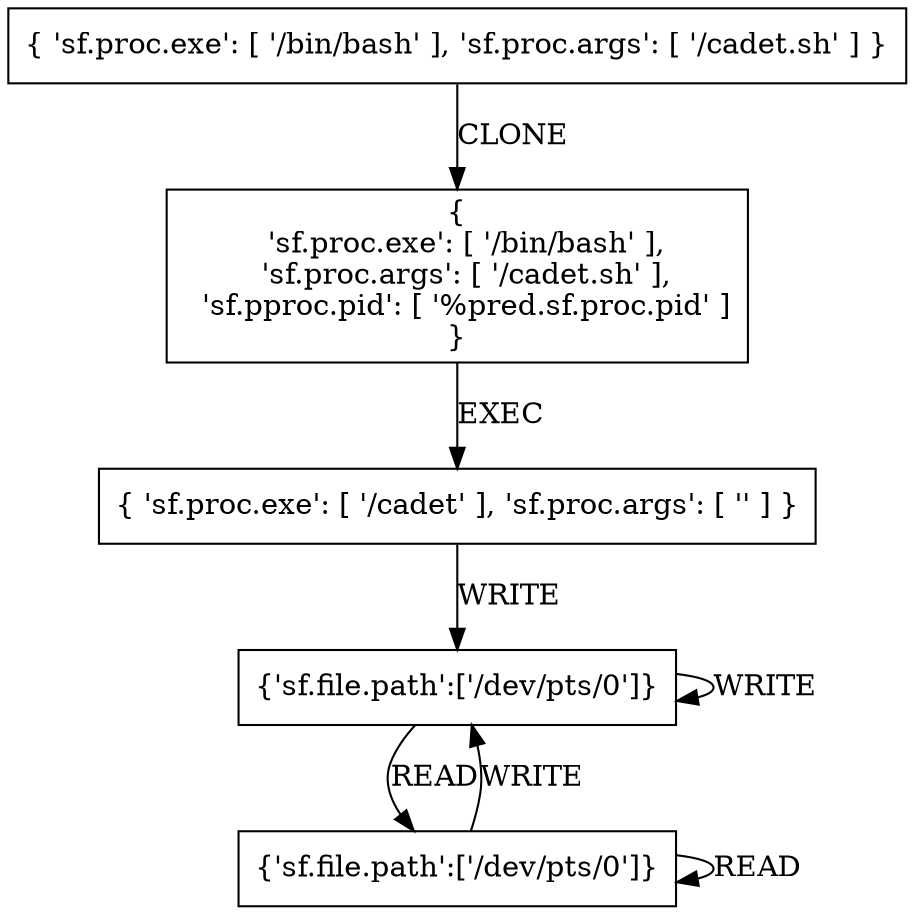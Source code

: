digraph G {
  3 [shape=box, label="{'sf.file.path':['/dev/pts/0']}", ];
  4 [shape=box, label="{'sf.file.path':['/dev/pts/0']}", ];
  0 [shape=box,
     label="{ 'sf.proc.exe': [ '/bin/bash' ], 'sf.proc.args': [ '/cadet.sh' ] }",
     ];
  1 [shape=box,
     label="{
  'sf.proc.exe': [ '/bin/bash' ],
  'sf.proc.args': [ '/cadet.sh' ],
  'sf.pproc.pid': [ '%pred.sf.proc.pid' ]
}",
     ];
  2 [shape=box,
     label="{ 'sf.proc.exe': [ '/cadet' ], 'sf.proc.args': [ '' ] }", ];
  
  
  3 -> 3 [label="WRITE", ];
  3 -> 4 [label="READ", ];
  4 -> 3 [label="WRITE", ];
  4 -> 4 [label="READ", ];
  0 -> 1 [label="CLONE", ];
  1 -> 2 [label="EXEC", ];
  2 -> 3 [label="WRITE", ];
  
  }
